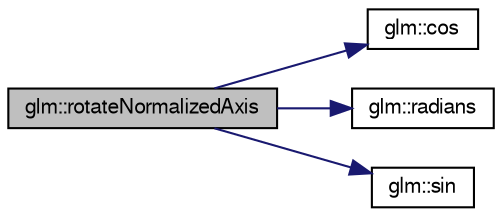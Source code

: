 digraph G
{
  bgcolor="transparent";
  edge [fontname="FreeSans",fontsize=10,labelfontname="FreeSans",labelfontsize=10];
  node [fontname="FreeSans",fontsize=10,shape=record];
  rankdir=LR;
  Node1 [label="glm::rotateNormalizedAxis",height=0.2,width=0.4,color="black", fillcolor="grey75", style="filled" fontcolor="black"];
  Node1 -> Node2 [color="midnightblue",fontsize=10,style="solid"];
  Node2 [label="glm::cos",height=0.2,width=0.4,color="black",URL="$group__core__func__trigonometric.html#gfef15df90786cd24fe786cc0ff2cbc98"];
  Node1 -> Node3 [color="midnightblue",fontsize=10,style="solid"];
  Node3 [label="glm::radians",height=0.2,width=0.4,color="black",URL="$group__core__func__trigonometric.html#g87953103f3ac701b8440a7d904fa2e4d"];
  Node1 -> Node4 [color="midnightblue",fontsize=10,style="solid"];
  Node4 [label="glm::sin",height=0.2,width=0.4,color="black",URL="$group__core__func__trigonometric.html#gd4d4eda735d915be9af695fe2b4cded2"];
}

